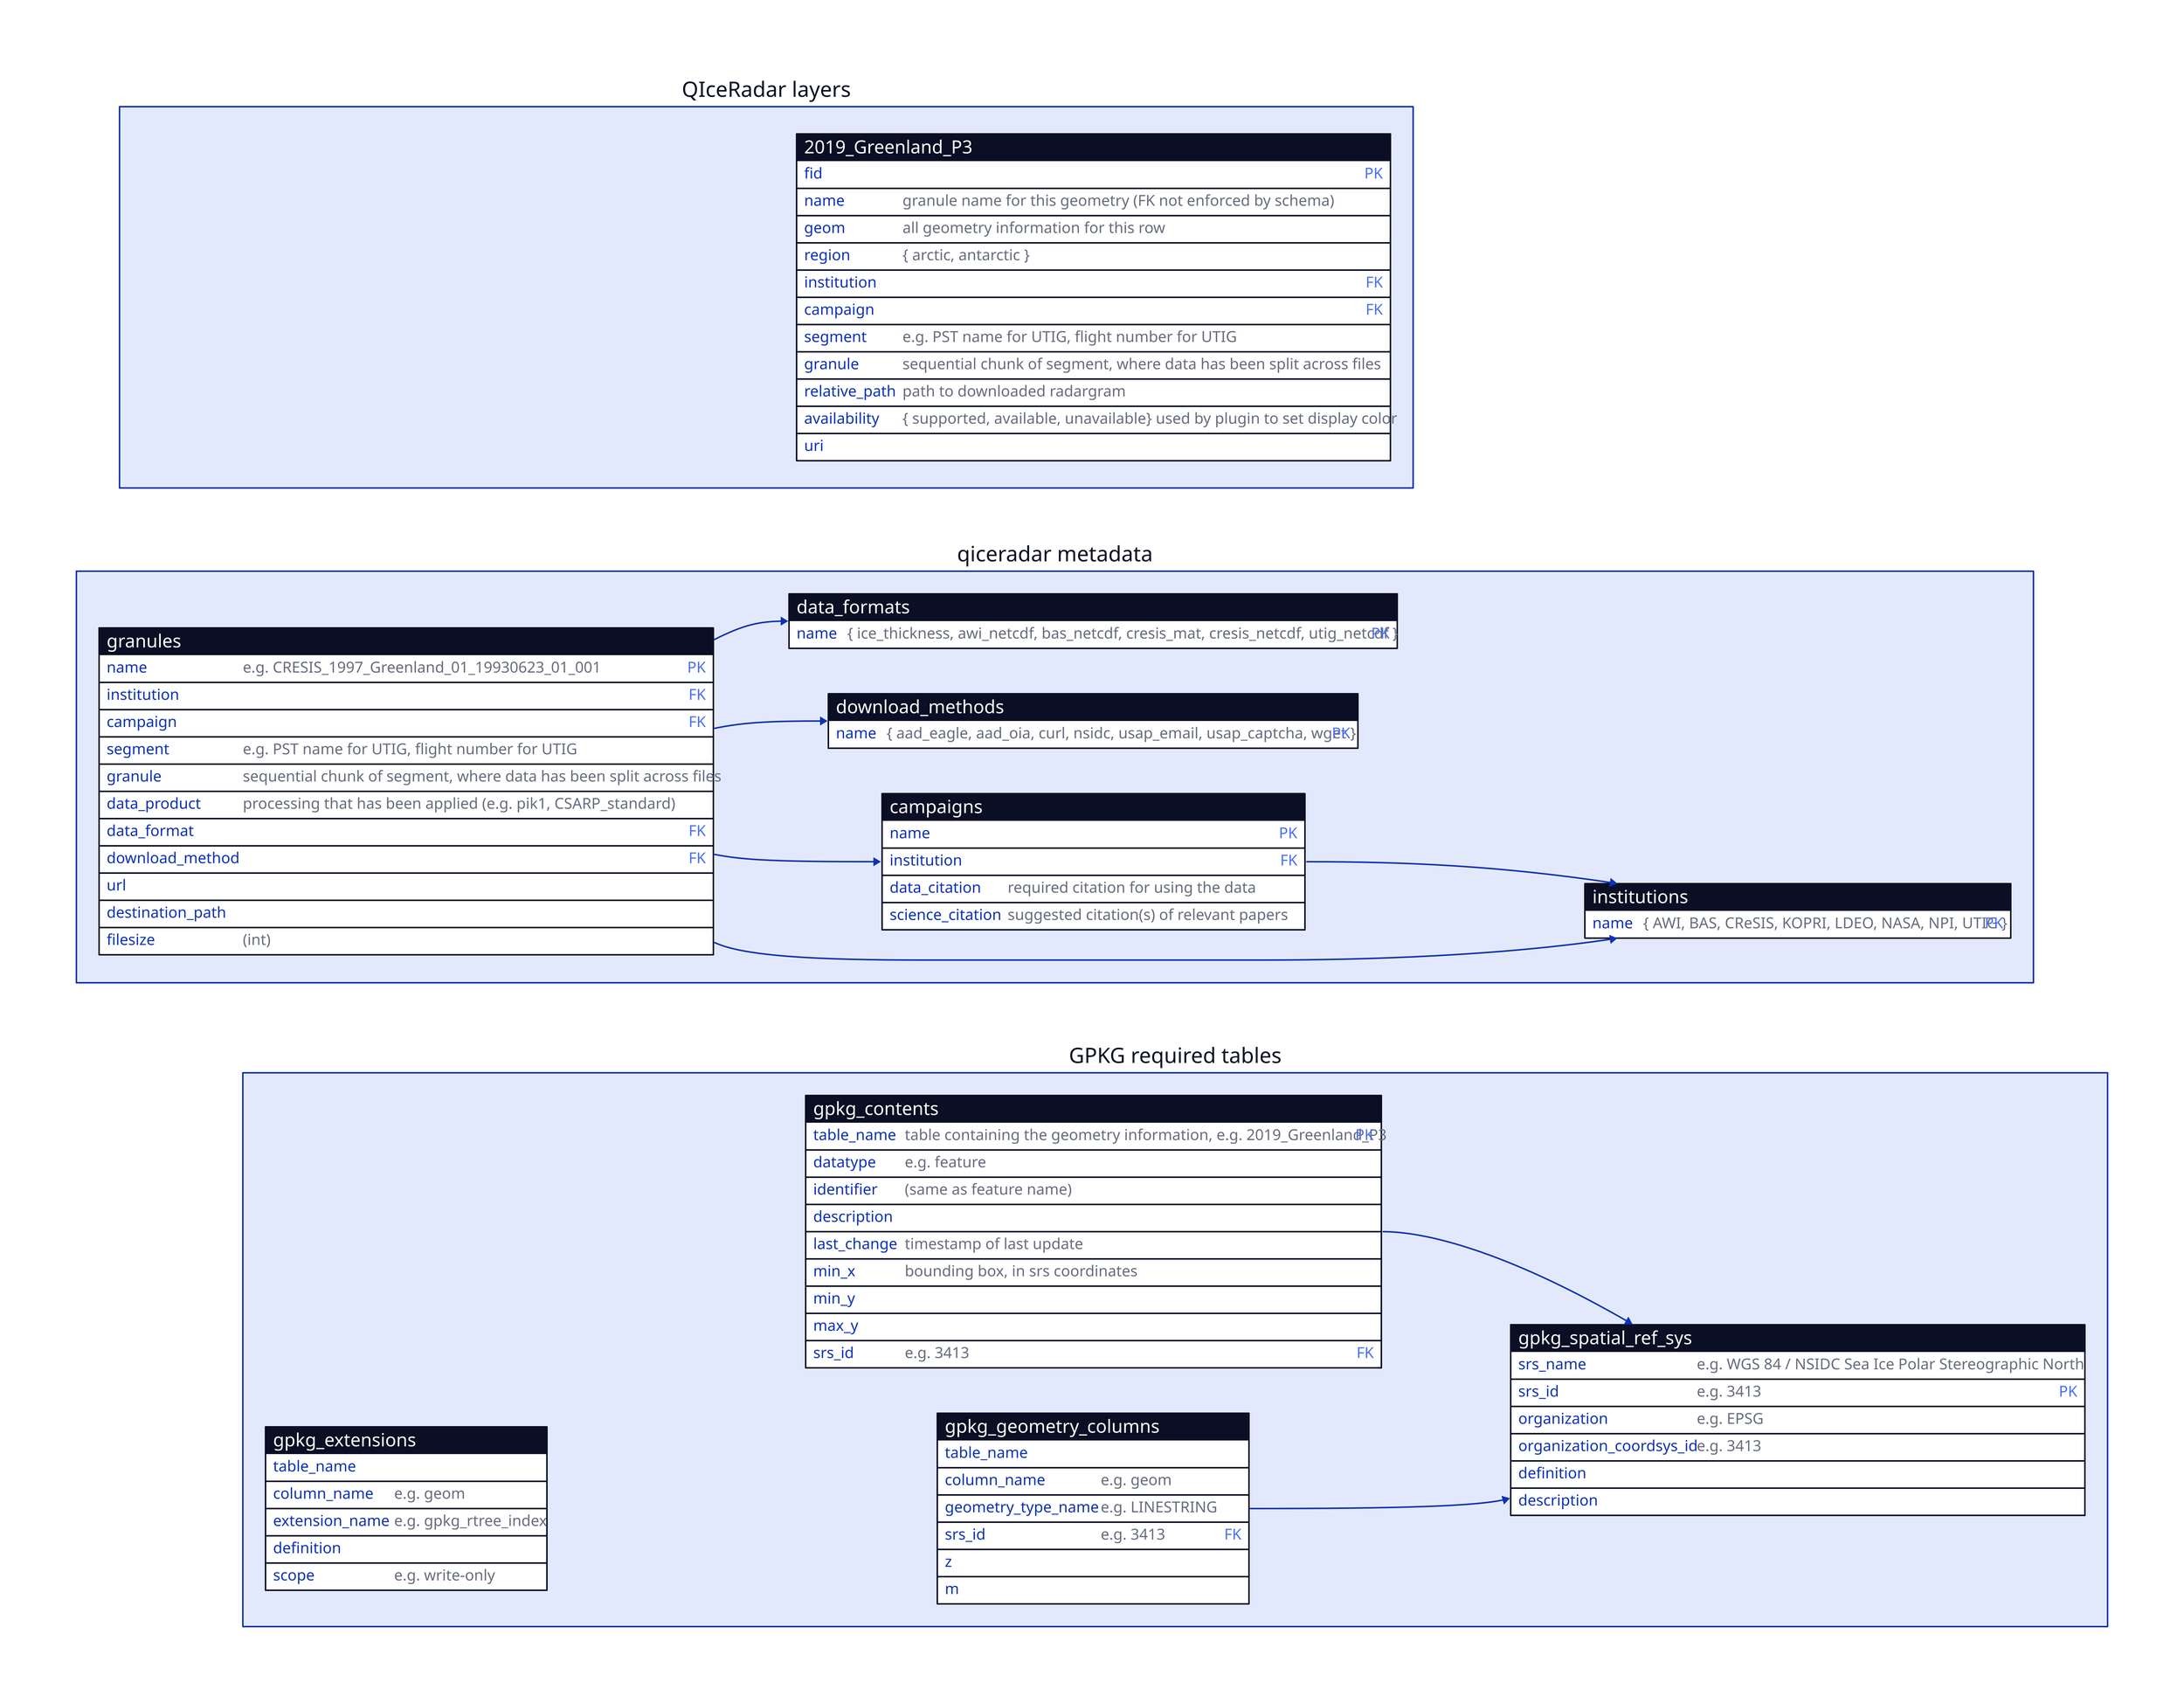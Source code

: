 vars: {
  d2-config: {
    layout-engine: elk
  }
}

# The granule dependencies look better with "right" on default engine
direction: right

QIceRadar layers: {
  comments: {
    shape: text
    width: 100
    style.font-size: 24

    label: |md
      Each layer in the QIceRadar index will have its own table in the \
      database that contains all of the spatial information for plotting \
      the granules included in the layer. (Granules are rows in the table).

      We group radar ground tracks into QGIS layers at the level of a \
      campaign since a more granular display impacted QGIS performance \
      unacceptably.

      The driver we use to write the geopackage file will also update the \
      corresponding row in the required gpkg_* tables.

      We intentionally duplicate fields here such that some metadata is \
      easily accessible within QGIS without using the QIceRadar plugin to \
      do database joins.
    |
  }

  2019_Greenland_P3: {
    shape: sql_table
    fid: {constraint: primary_key}
    name: granule name for this geometry (FK not enforced by schema)
    geom: all geometry information for this row
    region: \{ arctic, antarctic \}
    institution: {constraint: foreign_key}
    campaign: {constraint: foreign_key}
    segment: e.g. PST name for UTIG, flight number for UTIG
    granule: sequential chunk of segment, where data has been split across files
    relative_path: path to downloaded radargram
    availability: \{ supported, available, unavailable\} used by plugin to set display color
    uri
  }

  # Force horizontal layout within container
  comments -- 2019_Greenland_P3: {style: {stroke-width: 0}}
}

qiceradar metadata: {
  data_formats: {
    shape: sql_table
    name: \{ ice_thickness, awi_netcdf, bas_netcdf, cresis_mat, cresis_netcdf, utig_netcdf \} {constraint: primary_key}
  }

  download_methods: {
    shape: sql_table
    name: \{ aad_eagle, aad_oia, curl, nsidc, usap_email, usap_captcha, wget \} {constraint: primary_key}
  }

  institutions: {
    shape: sql_table
    name: \{ AWI, BAS, CReSIS, KOPRI, LDEO, NASA, NPI, UTIG \} {constraint: primary_key}
  }

  campaigns: {
    shape: sql_table
    name: {constraint: primary_key}
    institution: {constraint: foreign_key}
    data_citation: required citation for using the data
    science_citation: suggested citation(s) of relevant papers
  }
  campaigns.institution -> institutions

  granules: {
    shape: sql_table
    name: e.g. CRESIS_1997_Greenland_01_19930623_01_001 {constraint: primary_key}
    institution: {constraint: foreign_key}
    campaign: {constraint: foreign_key}
    segment: e.g. PST name for UTIG, flight number for UTIG
    granule: sequential chunk of segment, where data has been split across files
    data_product: processing that has been applied (e.g. pik1, CSARP_standard)
    data_format: {constraint: foreign_key}
    download_method: {constraint: foreign_key}
    url
    destination_path
    filesize: (int)
  }
  granules.institution -> institutions
  granules.campaign -> campaigns
  granules.data_format -> data_formats
  granules.download_method -> download_methods
}

GPKG required tables: {
  gpkg_contents: {
    shape: sql_table
    table_name: table containing the geometry information, e.g. 2019_Greenland_P3 {constraint: primary_key}
    datatype: e.g. feature
    identifier: (same as feature name)
    description
    last_change: timestamp of last update
    min_x: bounding box, in srs coordinates
    min_y
    max_y
    max_y
    srs_id: e.g. 3413 {constraint: foreign_key}
  }

  gpkg_spatial_ref_sys: {
    shape: sql_table
    srs_name: e.g. WGS 84 / NSIDC Sea Ice Polar Stereographic North
    srs_id: e.g. 3413 {constraint: primary_key}
    organization: e.g. EPSG
    organization_coordsys_id: e.g. 3413
    definition
    description
  }

  gpkg_geometry_columns: {
    shape: sql_table
    table_name
    column_name: e.g. geom
    geometry_type_name: e.g. LINESTRING
    srs_id: e.g. 3413 {constraint: foreign_key}
    z
    m
  }

  gpkg_extensions: {
    shape: sql_table
    table_name
    column_name: e.g. geom
    extension_name: e.g. gpkg_rtree_index
    definition
    scope: e.g. write-only
  }

  #   gpkg_contents -- gpkg_extensions: {style: {stroke-width: 0}}
  gpkg_extensions -- gpkg_geometry_columns: {style: {stroke-width: 0}}
  gpkg_contents.srs_id -> gpkg_spatial_ref_sys.srs_id
  gpkg_geometry_columns.srs_id -> gpkg_spatial_ref_sys.srs_id
}
